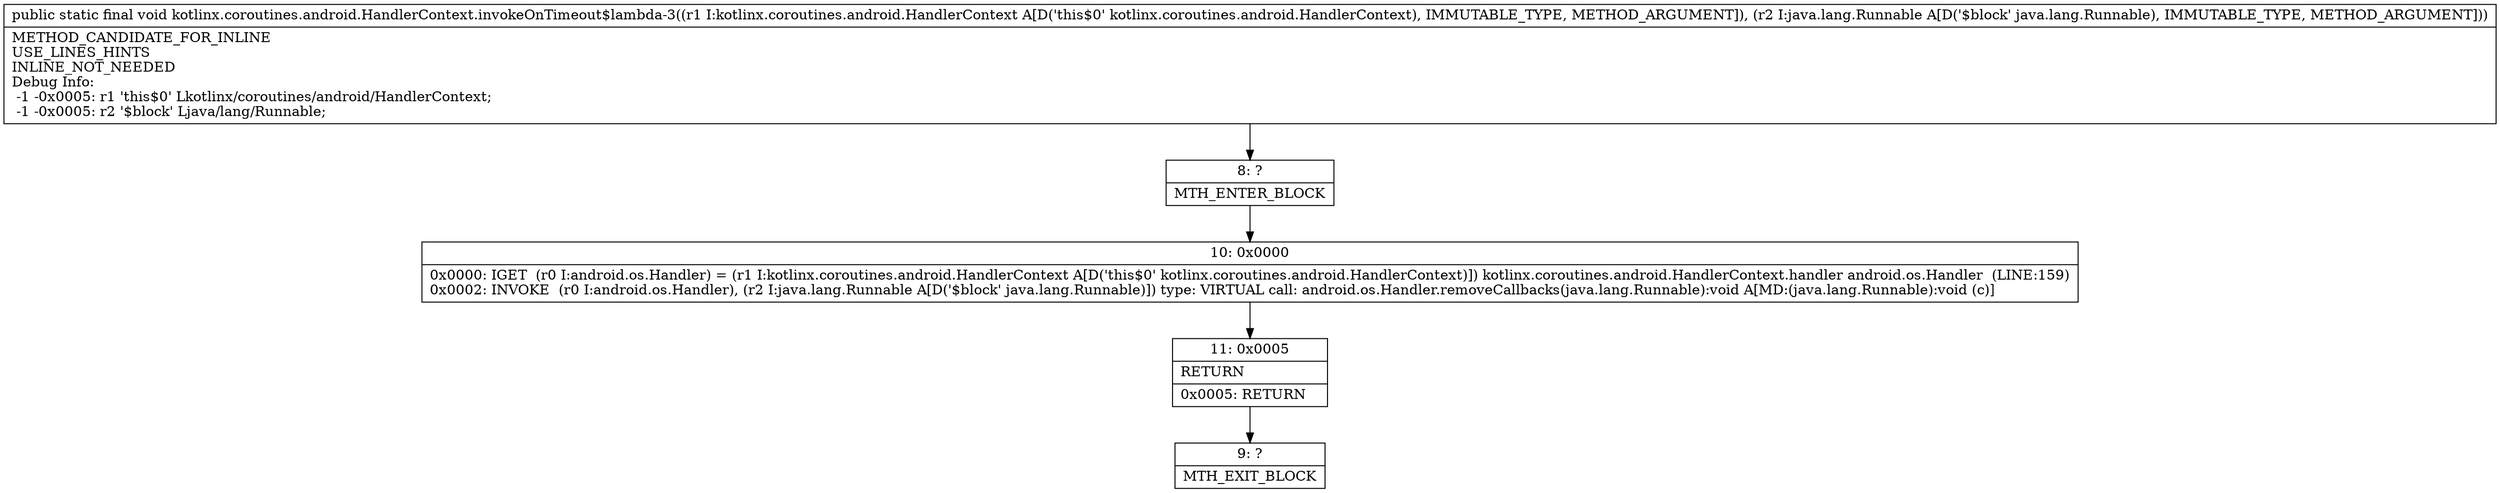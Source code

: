 digraph "CFG forkotlinx.coroutines.android.HandlerContext.invokeOnTimeout$lambda\-3(Lkotlinx\/coroutines\/android\/HandlerContext;Ljava\/lang\/Runnable;)V" {
Node_8 [shape=record,label="{8\:\ ?|MTH_ENTER_BLOCK\l}"];
Node_10 [shape=record,label="{10\:\ 0x0000|0x0000: IGET  (r0 I:android.os.Handler) = (r1 I:kotlinx.coroutines.android.HandlerContext A[D('this$0' kotlinx.coroutines.android.HandlerContext)]) kotlinx.coroutines.android.HandlerContext.handler android.os.Handler  (LINE:159)\l0x0002: INVOKE  (r0 I:android.os.Handler), (r2 I:java.lang.Runnable A[D('$block' java.lang.Runnable)]) type: VIRTUAL call: android.os.Handler.removeCallbacks(java.lang.Runnable):void A[MD:(java.lang.Runnable):void (c)]\l}"];
Node_11 [shape=record,label="{11\:\ 0x0005|RETURN\l|0x0005: RETURN   \l}"];
Node_9 [shape=record,label="{9\:\ ?|MTH_EXIT_BLOCK\l}"];
MethodNode[shape=record,label="{public static final void kotlinx.coroutines.android.HandlerContext.invokeOnTimeout$lambda\-3((r1 I:kotlinx.coroutines.android.HandlerContext A[D('this$0' kotlinx.coroutines.android.HandlerContext), IMMUTABLE_TYPE, METHOD_ARGUMENT]), (r2 I:java.lang.Runnable A[D('$block' java.lang.Runnable), IMMUTABLE_TYPE, METHOD_ARGUMENT]))  | METHOD_CANDIDATE_FOR_INLINE\lUSE_LINES_HINTS\lINLINE_NOT_NEEDED\lDebug Info:\l  \-1 \-0x0005: r1 'this$0' Lkotlinx\/coroutines\/android\/HandlerContext;\l  \-1 \-0x0005: r2 '$block' Ljava\/lang\/Runnable;\l}"];
MethodNode -> Node_8;Node_8 -> Node_10;
Node_10 -> Node_11;
Node_11 -> Node_9;
}

